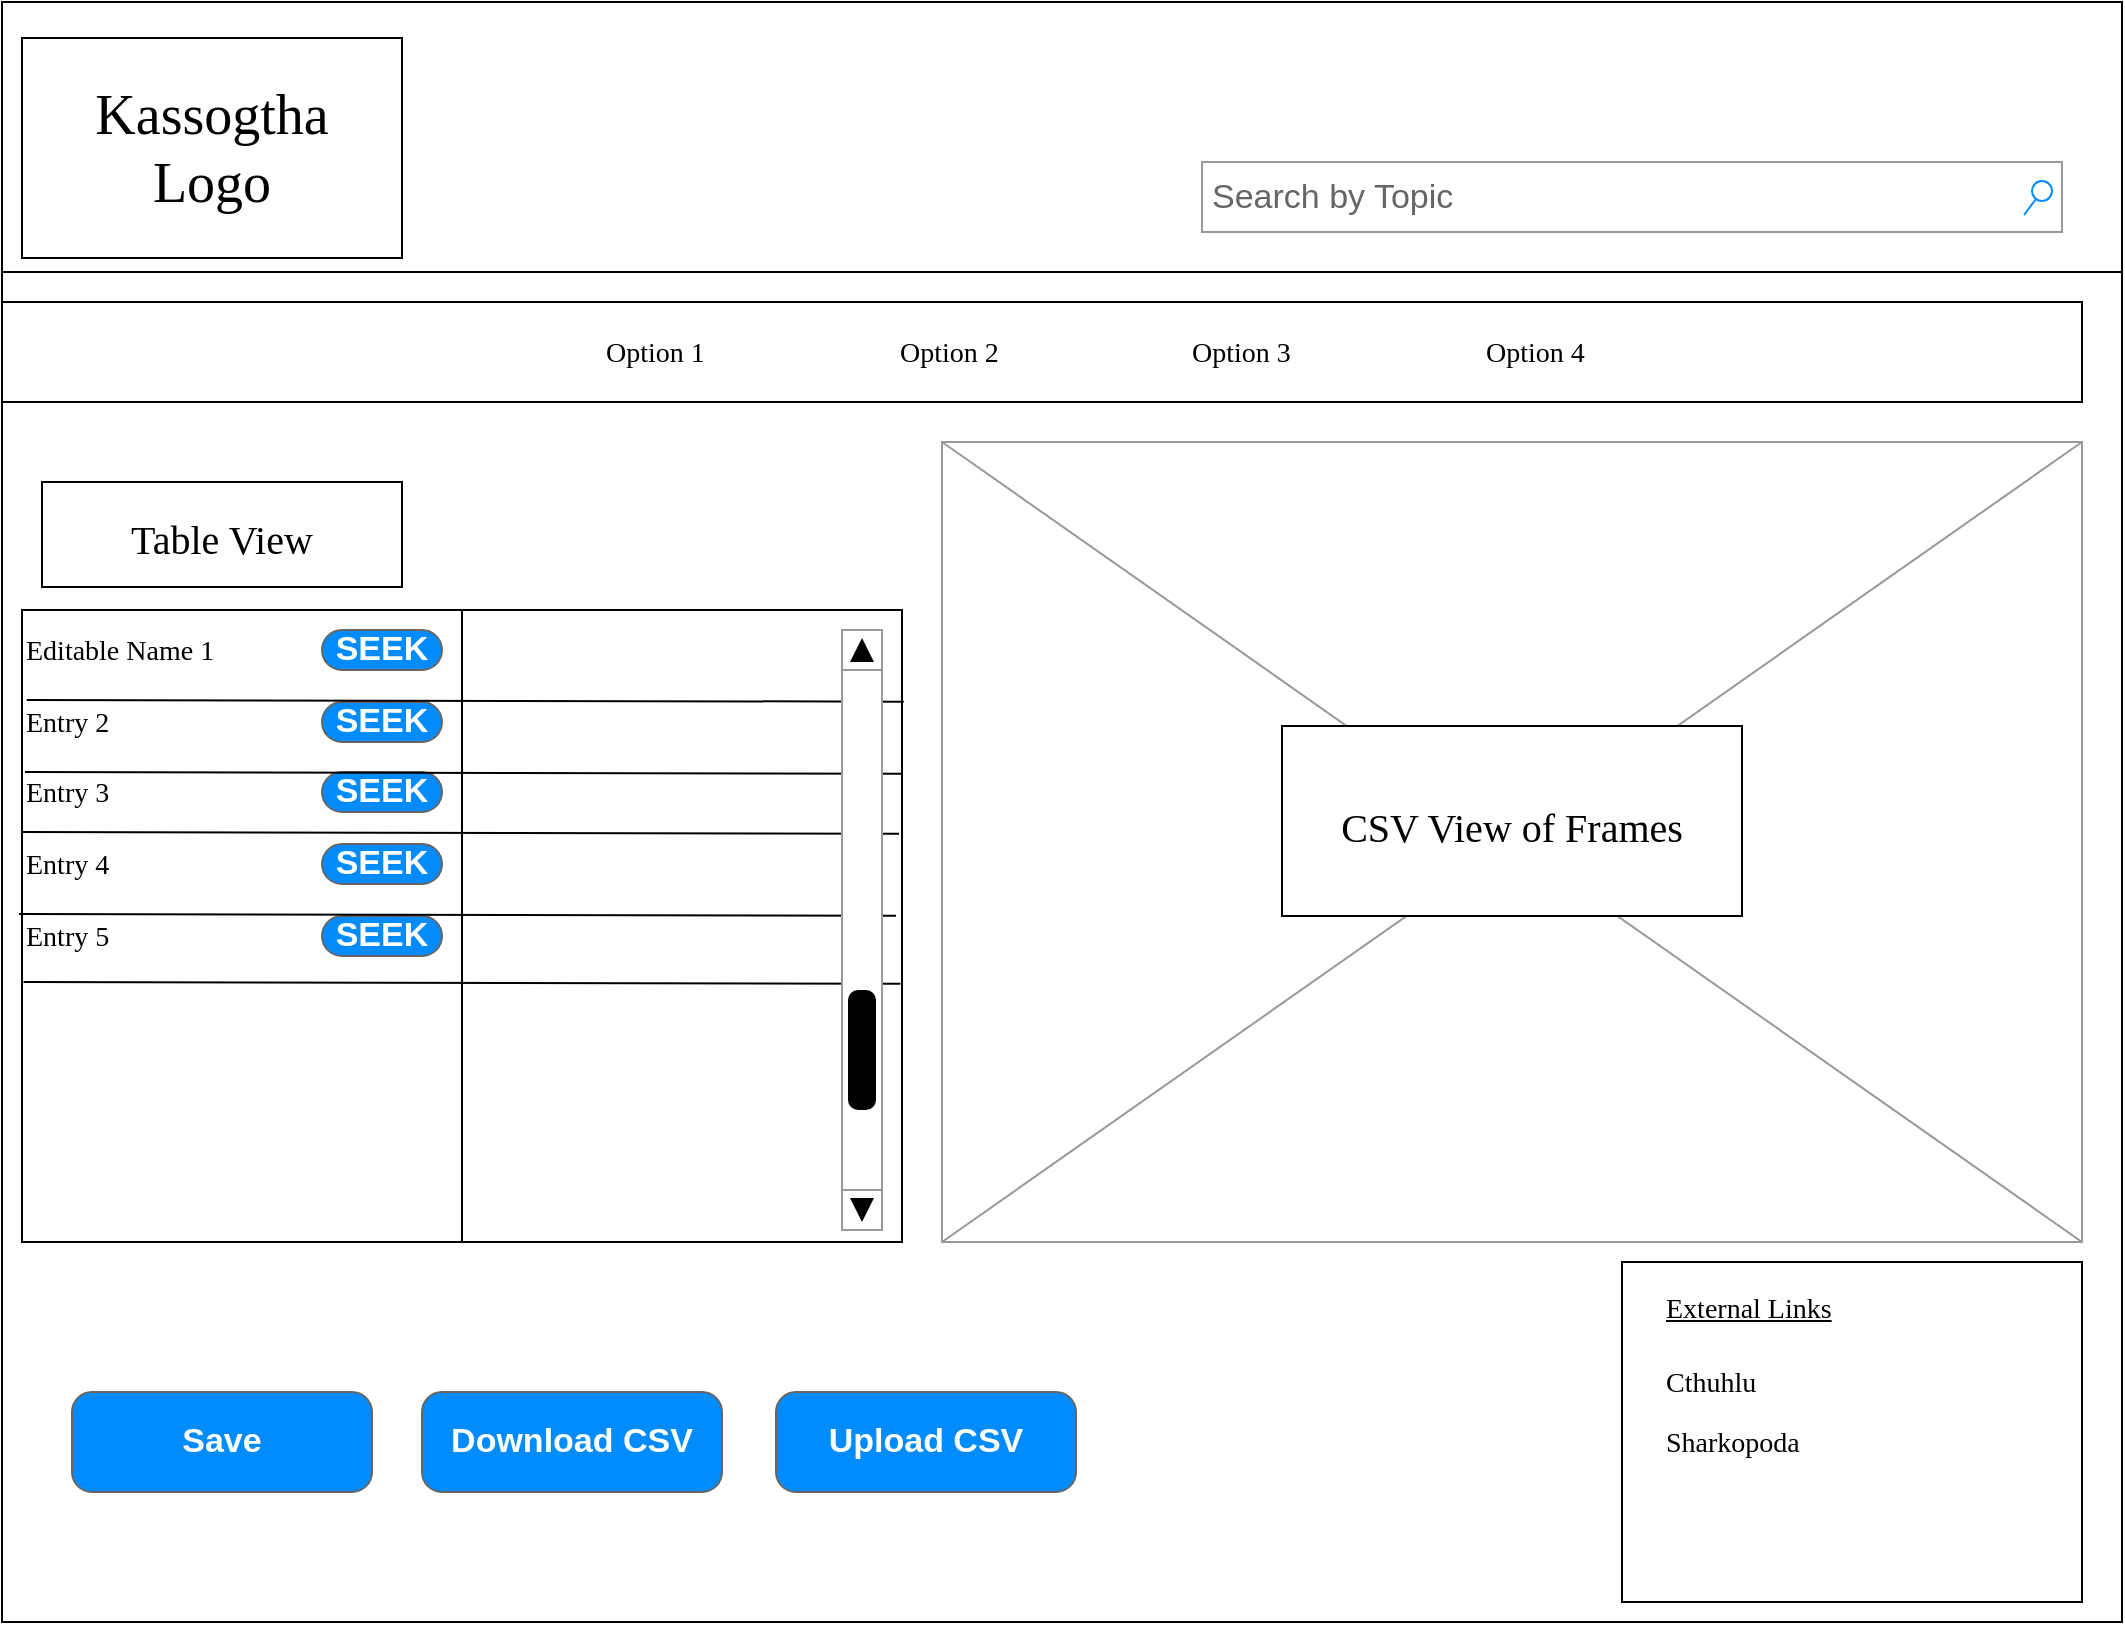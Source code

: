 <mxfile version="14.4.7" type="github">
  <diagram name="Page-1" id="03018318-947c-dd8e-b7a3-06fadd420f32">
    <mxGraphModel dx="1876" dy="836" grid="1" gridSize="10" guides="1" tooltips="1" connect="1" arrows="1" fold="1" page="1" pageScale="1" pageWidth="1100" pageHeight="850" background="#ffffff" math="0" shadow="0">
      <root>
        <mxCell id="0" />
        <mxCell id="1" parent="0" />
        <mxCell id="677b7b8949515195-1" value="" style="whiteSpace=wrap;html=1;rounded=0;shadow=0;labelBackgroundColor=none;strokeColor=#000000;strokeWidth=1;fillColor=none;fontFamily=Verdana;fontSize=12;fontColor=#000000;align=center;comic=0;" parent="1" vertex="1">
          <mxGeometry x="30" y="10" width="1060" height="810" as="geometry" />
        </mxCell>
        <mxCell id="677b7b8949515195-2" value="Kassogtha&lt;br&gt;Logo" style="whiteSpace=wrap;html=1;rounded=0;shadow=0;labelBackgroundColor=none;strokeWidth=1;fontFamily=Verdana;fontSize=28;align=center;comic=0;" parent="1" vertex="1">
          <mxGeometry x="40" y="28" width="190" height="110" as="geometry" />
        </mxCell>
        <mxCell id="677b7b8949515195-3" value="Search by Topic" style="strokeWidth=1;shadow=0;dashed=0;align=center;html=1;shape=mxgraph.mockup.forms.searchBox;strokeColor=#999999;mainText=;strokeColor2=#008cff;fontColor=#666666;fontSize=17;align=left;spacingLeft=3;rounded=0;labelBackgroundColor=none;comic=0;" parent="1" vertex="1">
          <mxGeometry x="630" y="90" width="430" height="35" as="geometry" />
        </mxCell>
        <mxCell id="677b7b8949515195-8" value="" style="whiteSpace=wrap;html=1;rounded=0;shadow=0;labelBackgroundColor=none;strokeWidth=1;fillColor=none;fontFamily=Verdana;fontSize=12;align=center;comic=0;" parent="1" vertex="1">
          <mxGeometry x="40" y="314" width="440" height="316" as="geometry" />
        </mxCell>
        <mxCell id="677b7b8949515195-9" value="" style="line;strokeWidth=1;html=1;rounded=0;shadow=0;labelBackgroundColor=none;fillColor=none;fontFamily=Verdana;fontSize=14;fontColor=#000000;align=center;comic=0;" parent="1" vertex="1">
          <mxGeometry x="30" y="140" width="1060" height="10" as="geometry" />
        </mxCell>
        <mxCell id="677b7b8949515195-10" value="" style="whiteSpace=wrap;html=1;rounded=0;shadow=0;labelBackgroundColor=none;strokeWidth=1;fillColor=none;fontFamily=Verdana;fontSize=12;align=center;comic=0;" parent="1" vertex="1">
          <mxGeometry x="30" y="160" width="1040" height="50" as="geometry" />
        </mxCell>
        <mxCell id="677b7b8949515195-11" value="Option 1" style="text;html=1;points=[];align=left;verticalAlign=top;spacingTop=-4;fontSize=14;fontFamily=Verdana;comic=0;" parent="1" vertex="1">
          <mxGeometry x="330" y="175" width="60" height="20" as="geometry" />
        </mxCell>
        <mxCell id="677b7b8949515195-12" value="Option 2" style="text;html=1;points=[];align=left;verticalAlign=top;spacingTop=-4;fontSize=14;fontFamily=Verdana;comic=0;" parent="1" vertex="1">
          <mxGeometry x="477" y="175" width="60" height="20" as="geometry" />
        </mxCell>
        <mxCell id="677b7b8949515195-13" value="Option 3" style="text;html=1;points=[];align=left;verticalAlign=top;spacingTop=-4;fontSize=14;fontFamily=Verdana;comic=0;" parent="1" vertex="1">
          <mxGeometry x="623" y="175" width="60" height="20" as="geometry" />
        </mxCell>
        <mxCell id="677b7b8949515195-14" value="Option 4" style="text;html=1;points=[];align=left;verticalAlign=top;spacingTop=-4;fontSize=14;fontFamily=Verdana;comic=0;" parent="1" vertex="1">
          <mxGeometry x="770" y="175" width="60" height="20" as="geometry" />
        </mxCell>
        <mxCell id="677b7b8949515195-16" value="" style="verticalLabelPosition=bottom;shadow=0;align=center;html=1;verticalAlign=top;strokeWidth=1;shape=mxgraph.mockup.graphics.simpleIcon;strokeColor=#999999;rounded=0;labelBackgroundColor=none;fontFamily=Verdana;fontSize=14;fontColor=#000000;comic=0;" parent="1" vertex="1">
          <mxGeometry x="500" y="230" width="570" height="400" as="geometry" />
        </mxCell>
        <mxCell id="677b7b8949515195-26" value="" style="whiteSpace=wrap;html=1;rounded=0;shadow=0;labelBackgroundColor=none;strokeWidth=1;fillColor=none;fontFamily=Verdana;fontSize=12;align=center;comic=0;" parent="1" vertex="1">
          <mxGeometry x="840" y="640" width="230" height="170" as="geometry" />
        </mxCell>
        <mxCell id="677b7b8949515195-27" value="Editable Name 1" style="text;html=1;points=[];align=left;verticalAlign=top;spacingTop=-4;fontSize=14;fontFamily=Verdana;comic=0;" parent="1" vertex="1">
          <mxGeometry x="40" y="324" width="170" height="20" as="geometry" />
        </mxCell>
        <mxCell id="677b7b8949515195-28" value="Entry&amp;nbsp;2" style="text;html=1;points=[];align=left;verticalAlign=top;spacingTop=-4;fontSize=14;fontFamily=Verdana;comic=0;" parent="1" vertex="1">
          <mxGeometry x="40" y="360" width="170" height="20" as="geometry" />
        </mxCell>
        <mxCell id="677b7b8949515195-29" value="Entry 3" style="text;html=1;points=[];align=left;verticalAlign=top;spacingTop=-4;fontSize=14;fontFamily=Verdana;comic=0;" parent="1" vertex="1">
          <mxGeometry x="40" y="395" width="170" height="20" as="geometry" />
        </mxCell>
        <mxCell id="677b7b8949515195-30" value="Entry&amp;nbsp;4" style="text;html=1;points=[];align=left;verticalAlign=top;spacingTop=-4;fontSize=14;fontFamily=Verdana;comic=0;" parent="1" vertex="1">
          <mxGeometry x="40" y="431" width="170" height="20" as="geometry" />
        </mxCell>
        <mxCell id="677b7b8949515195-39" value="Entry&amp;nbsp;5" style="text;html=1;points=[];align=left;verticalAlign=top;spacingTop=-4;fontSize=14;fontFamily=Verdana;comic=0;" parent="1" vertex="1">
          <mxGeometry x="40" y="467" width="170" height="20" as="geometry" />
        </mxCell>
        <mxCell id="677b7b8949515195-42" value="&lt;u&gt;External Links&lt;/u&gt;" style="text;html=1;points=[];align=left;verticalAlign=top;spacingTop=-4;fontSize=14;fontFamily=Verdana;comic=0;" parent="1" vertex="1">
          <mxGeometry x="860" y="653" width="170" height="20" as="geometry" />
        </mxCell>
        <mxCell id="vJfORzCdHwvnL0Lns4A6-2" value="&lt;font style=&quot;font-size: 20px&quot;&gt;Table View&lt;/font&gt;" style="whiteSpace=wrap;html=1;rounded=0;shadow=0;labelBackgroundColor=none;strokeWidth=1;fontFamily=Verdana;fontSize=28;align=center;comic=0;" parent="1" vertex="1">
          <mxGeometry x="50" y="250" width="180" height="52.5" as="geometry" />
        </mxCell>
        <mxCell id="vJfORzCdHwvnL0Lns4A6-3" value="Save" style="strokeWidth=1;shadow=0;dashed=0;align=center;html=1;shape=mxgraph.mockup.buttons.button;strokeColor=#666666;fontColor=#ffffff;mainText=;buttonStyle=round;fontSize=17;fontStyle=1;fillColor=#008cff;whiteSpace=wrap;comic=0;" parent="1" vertex="1">
          <mxGeometry x="65" y="705" width="150" height="50" as="geometry" />
        </mxCell>
        <mxCell id="vJfORzCdHwvnL0Lns4A6-4" value="Download CSV" style="strokeWidth=1;shadow=0;dashed=0;align=center;html=1;shape=mxgraph.mockup.buttons.button;strokeColor=#666666;fontColor=#ffffff;mainText=;buttonStyle=round;fontSize=17;fontStyle=1;fillColor=#008cff;whiteSpace=wrap;comic=0;" parent="1" vertex="1">
          <mxGeometry x="240" y="705" width="150" height="50" as="geometry" />
        </mxCell>
        <mxCell id="vJfORzCdHwvnL0Lns4A6-17" value="&lt;font style=&quot;font-size: 20px&quot;&gt;CSV View of Frames&lt;/font&gt;" style="whiteSpace=wrap;html=1;rounded=0;shadow=0;labelBackgroundColor=none;strokeWidth=1;fontFamily=Verdana;fontSize=28;align=center;comic=0;" parent="1" vertex="1">
          <mxGeometry x="670" y="372" width="230" height="95" as="geometry" />
        </mxCell>
        <mxCell id="vJfORzCdHwvnL0Lns4A6-20" value="Cthuhlu" style="text;html=1;points=[];align=left;verticalAlign=top;spacingTop=-4;fontSize=14;fontFamily=Verdana;comic=0;" parent="1" vertex="1">
          <mxGeometry x="860" y="690" width="170" height="20" as="geometry" />
        </mxCell>
        <mxCell id="vJfORzCdHwvnL0Lns4A6-21" value="Sharkopoda" style="text;html=1;points=[];align=left;verticalAlign=top;spacingTop=-4;fontSize=14;fontFamily=Verdana;comic=0;" parent="1" vertex="1">
          <mxGeometry x="860" y="720" width="170" height="20" as="geometry" />
        </mxCell>
        <mxCell id="7geKibtIcQ9l02XyImvZ-1" value="Upload CSV" style="strokeWidth=1;shadow=0;dashed=0;align=center;html=1;shape=mxgraph.mockup.buttons.button;strokeColor=#666666;fontColor=#ffffff;mainText=;buttonStyle=round;fontSize=17;fontStyle=1;fillColor=#008cff;whiteSpace=wrap;comic=0;" vertex="1" parent="1">
          <mxGeometry x="417" y="705" width="150" height="50" as="geometry" />
        </mxCell>
        <mxCell id="7geKibtIcQ9l02XyImvZ-6" value="" style="endArrow=none;html=1;entryX=0.5;entryY=1;entryDx=0;entryDy=0;exitX=0.5;exitY=0;exitDx=0;exitDy=0;" edge="1" parent="1" source="677b7b8949515195-8" target="677b7b8949515195-8">
          <mxGeometry width="50" height="50" relative="1" as="geometry">
            <mxPoint x="240" y="502" as="sourcePoint" />
            <mxPoint x="290" y="452" as="targetPoint" />
          </mxGeometry>
        </mxCell>
        <mxCell id="7geKibtIcQ9l02XyImvZ-7" value="SEEK" style="strokeWidth=1;shadow=0;dashed=0;align=center;html=1;shape=mxgraph.mockup.buttons.button;strokeColor=#666666;fontColor=#ffffff;mainText=;buttonStyle=round;fontSize=17;fontStyle=1;fillColor=#008cff;whiteSpace=wrap;comic=0;" vertex="1" parent="1">
          <mxGeometry x="190" y="360" width="60" height="20" as="geometry" />
        </mxCell>
        <mxCell id="7geKibtIcQ9l02XyImvZ-8" value="SEEK" style="strokeWidth=1;shadow=0;dashed=0;align=center;html=1;shape=mxgraph.mockup.buttons.button;strokeColor=#666666;fontColor=#ffffff;mainText=;buttonStyle=round;fontSize=17;fontStyle=1;fillColor=#008cff;whiteSpace=wrap;comic=0;" vertex="1" parent="1">
          <mxGeometry x="190" y="395" width="60" height="20" as="geometry" />
        </mxCell>
        <mxCell id="7geKibtIcQ9l02XyImvZ-9" value="SEEK" style="strokeWidth=1;shadow=0;dashed=0;align=center;html=1;shape=mxgraph.mockup.buttons.button;strokeColor=#666666;fontColor=#ffffff;mainText=;buttonStyle=round;fontSize=17;fontStyle=1;fillColor=#008cff;whiteSpace=wrap;comic=0;" vertex="1" parent="1">
          <mxGeometry x="190" y="431" width="60" height="20" as="geometry" />
        </mxCell>
        <mxCell id="7geKibtIcQ9l02XyImvZ-10" value="SEEK" style="strokeWidth=1;shadow=0;dashed=0;align=center;html=1;shape=mxgraph.mockup.buttons.button;strokeColor=#666666;fontColor=#ffffff;mainText=;buttonStyle=round;fontSize=17;fontStyle=1;fillColor=#008cff;whiteSpace=wrap;comic=0;" vertex="1" parent="1">
          <mxGeometry x="190" y="467" width="60" height="20" as="geometry" />
        </mxCell>
        <mxCell id="7geKibtIcQ9l02XyImvZ-11" value="SEEK" style="strokeWidth=1;shadow=0;dashed=0;align=center;html=1;shape=mxgraph.mockup.buttons.button;strokeColor=#666666;fontColor=#ffffff;mainText=;buttonStyle=round;fontSize=17;fontStyle=1;fillColor=#008cff;whiteSpace=wrap;comic=0;" vertex="1" parent="1">
          <mxGeometry x="190" y="324" width="60" height="20" as="geometry" />
        </mxCell>
        <mxCell id="7geKibtIcQ9l02XyImvZ-12" value="" style="endArrow=none;html=1;entryX=0.014;entryY=-0.05;entryDx=0;entryDy=0;exitX=1.002;exitY=0.145;exitDx=0;exitDy=0;entryPerimeter=0;exitPerimeter=0;" edge="1" parent="1" source="677b7b8949515195-8" target="677b7b8949515195-28">
          <mxGeometry width="50" height="50" relative="1" as="geometry">
            <mxPoint x="300" y="230" as="sourcePoint" />
            <mxPoint x="300" y="546" as="targetPoint" />
          </mxGeometry>
        </mxCell>
        <mxCell id="7geKibtIcQ9l02XyImvZ-13" value="" style="endArrow=none;html=1;entryX=0.014;entryY=-0.05;entryDx=0;entryDy=0;exitX=1.002;exitY=0.145;exitDx=0;exitDy=0;entryPerimeter=0;exitPerimeter=0;" edge="1" parent="1">
          <mxGeometry width="50" height="50" relative="1" as="geometry">
            <mxPoint x="480.0" y="395.82" as="sourcePoint" />
            <mxPoint x="41.5" y="395" as="targetPoint" />
          </mxGeometry>
        </mxCell>
        <mxCell id="7geKibtIcQ9l02XyImvZ-14" value="" style="endArrow=none;html=1;entryX=0.014;entryY=-0.05;entryDx=0;entryDy=0;exitX=1.002;exitY=0.145;exitDx=0;exitDy=0;entryPerimeter=0;exitPerimeter=0;" edge="1" parent="1">
          <mxGeometry width="50" height="50" relative="1" as="geometry">
            <mxPoint x="478.5" y="425.82" as="sourcePoint" />
            <mxPoint x="40.0" y="425" as="targetPoint" />
          </mxGeometry>
        </mxCell>
        <mxCell id="7geKibtIcQ9l02XyImvZ-15" value="" style="endArrow=none;html=1;entryX=0.014;entryY=-0.05;entryDx=0;entryDy=0;exitX=1.002;exitY=0.145;exitDx=0;exitDy=0;entryPerimeter=0;exitPerimeter=0;" edge="1" parent="1">
          <mxGeometry width="50" height="50" relative="1" as="geometry">
            <mxPoint x="477.0" y="466.82" as="sourcePoint" />
            <mxPoint x="38.5" y="466" as="targetPoint" />
          </mxGeometry>
        </mxCell>
        <mxCell id="7geKibtIcQ9l02XyImvZ-16" value="" style="endArrow=none;html=1;entryX=0.014;entryY=-0.05;entryDx=0;entryDy=0;exitX=1.002;exitY=0.145;exitDx=0;exitDy=0;entryPerimeter=0;exitPerimeter=0;" edge="1" parent="1">
          <mxGeometry width="50" height="50" relative="1" as="geometry">
            <mxPoint x="479.25" y="500.82" as="sourcePoint" />
            <mxPoint x="40.75" y="500" as="targetPoint" />
          </mxGeometry>
        </mxCell>
        <mxCell id="vJfORzCdHwvnL0Lns4A6-18" value="" style="verticalLabelPosition=bottom;shadow=0;dashed=0;align=center;html=1;verticalAlign=top;strokeWidth=1;shape=mxgraph.mockup.navigation.scrollBar;strokeColor=#999999;barPos=20;fillColor2=#000000;strokeColor2=none;direction=north;fillColor=#ffffff;comic=0;" parent="1" vertex="1">
          <mxGeometry x="450" y="324" width="20" height="300" as="geometry" />
        </mxCell>
      </root>
    </mxGraphModel>
  </diagram>
</mxfile>
